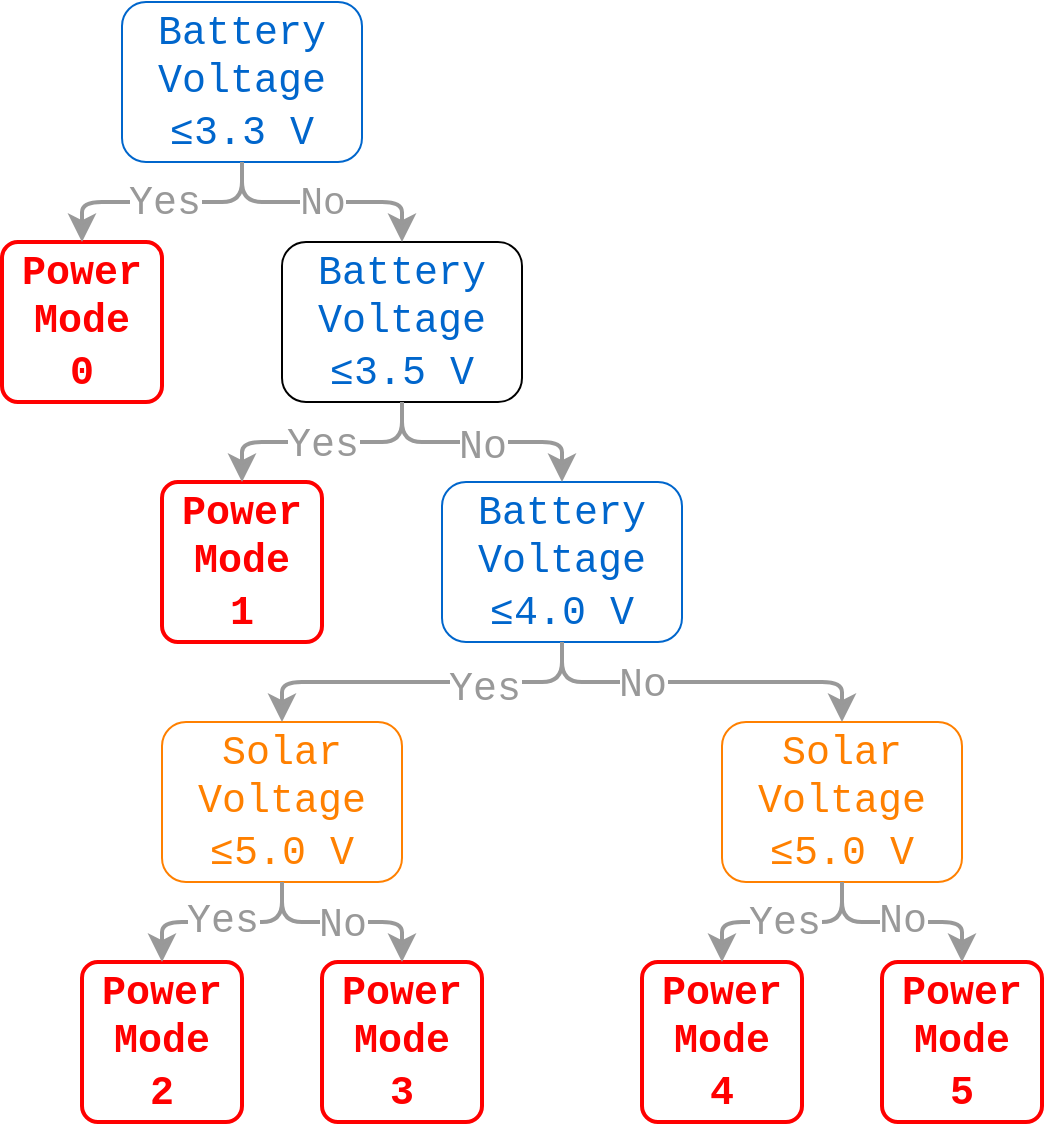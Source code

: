 <mxfile version="24.8.0">
  <diagram name="Page-1" id="YJ1gJco4E9joKAYn7xAS">
    <mxGraphModel dx="1257" dy="482" grid="1" gridSize="10" guides="1" tooltips="1" connect="1" arrows="1" fold="1" page="1" pageScale="1" pageWidth="1169" pageHeight="827" math="0" shadow="0">
      <root>
        <mxCell id="0" />
        <mxCell id="1" parent="0" />
        <mxCell id="ZzBclUYQci2NFeaBZxFk-1" value="&lt;font color=&quot;#0066cc&quot; face=&quot;Courier New&quot; style=&quot;font-size: 20px;&quot;&gt;Battery Voltage&lt;br&gt;&lt;/font&gt;&lt;div style=&quot;font-size: 20px;&quot;&gt;&lt;font color=&quot;#0066cc&quot; style=&quot;font-size: 20px;&quot;&gt;&lt;span style=&quot;background-color: initial;&quot;&gt;&lt;font style=&quot;font-size: 20px;&quot; face=&quot;Courier New&quot;&gt;≤&lt;/font&gt;&lt;/span&gt;&lt;font face=&quot;Courier New&quot; style=&quot;font-size: 20px;&quot;&gt;3.3 V&lt;/font&gt;&lt;/font&gt;&lt;/div&gt;" style="rounded=1;whiteSpace=wrap;html=1;strokeColor=#0066CC;" vertex="1" parent="1">
          <mxGeometry x="140" y="40" width="120" height="80" as="geometry" />
        </mxCell>
        <mxCell id="ZzBclUYQci2NFeaBZxFk-15" value="&lt;font color=&quot;#ff0000&quot; face=&quot;Courier New&quot; style=&quot;font-size: 20px;&quot;&gt;&lt;b&gt;Power&lt;/b&gt;&lt;/font&gt;&lt;div&gt;&lt;span style=&quot;font-size: 20px; font-family: &amp;quot;Courier New&amp;quot;; background-color: initial;&quot;&gt;&lt;b&gt;&lt;font color=&quot;#ff0000&quot;&gt;Mode&lt;/font&gt;&lt;/b&gt;&lt;/span&gt;&lt;div style=&quot;font-size: 20px;&quot;&gt;&lt;font face=&quot;Courier New&quot; color=&quot;#ff0000&quot;&gt;&lt;b&gt;0&lt;/b&gt;&lt;/font&gt;&lt;/div&gt;&lt;/div&gt;" style="whiteSpace=wrap;html=1;aspect=fixed;rounded=1;arcSize=10;strokeColor=#FF0000;strokeWidth=2;" vertex="1" parent="1">
          <mxGeometry x="80" y="160" width="80" height="80" as="geometry" />
        </mxCell>
        <mxCell id="ZzBclUYQci2NFeaBZxFk-16" value="&lt;font color=&quot;#ff0000&quot; face=&quot;Courier New&quot; style=&quot;font-size: 20px;&quot;&gt;&lt;b&gt;Power&lt;/b&gt;&lt;/font&gt;&lt;div&gt;&lt;span style=&quot;font-size: 20px; font-family: &amp;quot;Courier New&amp;quot;; background-color: initial;&quot;&gt;&lt;b&gt;&lt;font color=&quot;#ff0000&quot;&gt;Mode&lt;/font&gt;&lt;/b&gt;&lt;/span&gt;&lt;div style=&quot;font-size: 20px;&quot;&gt;&lt;font face=&quot;Courier New&quot; color=&quot;#ff0000&quot;&gt;&lt;b&gt;1&lt;/b&gt;&lt;/font&gt;&lt;/div&gt;&lt;/div&gt;" style="whiteSpace=wrap;html=1;aspect=fixed;rounded=1;arcSize=10;strokeColor=#FF0000;strokeWidth=2;" vertex="1" parent="1">
          <mxGeometry x="160" y="280" width="80" height="80" as="geometry" />
        </mxCell>
        <mxCell id="ZzBclUYQci2NFeaBZxFk-17" value="&lt;font color=&quot;#0066cc&quot; face=&quot;Courier New&quot; style=&quot;font-size: 20px;&quot;&gt;Battery Voltage&lt;br&gt;&lt;/font&gt;&lt;div style=&quot;font-size: 20px;&quot;&gt;&lt;font color=&quot;#0066cc&quot; style=&quot;font-size: 20px;&quot;&gt;&lt;span style=&quot;background-color: initial;&quot;&gt;&lt;font style=&quot;font-size: 20px;&quot; face=&quot;Courier New&quot;&gt;≤&lt;/font&gt;&lt;/span&gt;&lt;font face=&quot;Courier New&quot; style=&quot;font-size: 20px;&quot;&gt;3.5 V&lt;/font&gt;&lt;/font&gt;&lt;/div&gt;" style="rounded=1;whiteSpace=wrap;html=1;strokeColor=#000000;" vertex="1" parent="1">
          <mxGeometry x="220" y="160" width="120" height="80" as="geometry" />
        </mxCell>
        <mxCell id="ZzBclUYQci2NFeaBZxFk-18" value="&lt;font color=&quot;#0066cc&quot; face=&quot;Courier New&quot; style=&quot;font-size: 20px;&quot;&gt;Battery Voltage&lt;br&gt;&lt;/font&gt;&lt;div style=&quot;font-size: 20px;&quot;&gt;&lt;font color=&quot;#0066cc&quot; style=&quot;font-size: 20px;&quot;&gt;&lt;span style=&quot;background-color: initial;&quot;&gt;&lt;font style=&quot;font-size: 20px;&quot; face=&quot;Courier New&quot;&gt;≤&lt;/font&gt;&lt;/span&gt;&lt;font face=&quot;Courier New&quot; style=&quot;font-size: 20px;&quot;&gt;4.0 V&lt;/font&gt;&lt;/font&gt;&lt;/div&gt;" style="rounded=1;whiteSpace=wrap;html=1;strokeColor=#0066CC;" vertex="1" parent="1">
          <mxGeometry x="300" y="280" width="120" height="80" as="geometry" />
        </mxCell>
        <mxCell id="ZzBclUYQci2NFeaBZxFk-19" value="&lt;font color=&quot;#ff8000&quot; face=&quot;Courier New&quot; style=&quot;font-size: 20px;&quot;&gt;Solar Voltage&lt;br&gt;&lt;/font&gt;&lt;div style=&quot;font-size: 20px;&quot;&gt;&lt;font color=&quot;#ff8000&quot; style=&quot;font-size: 20px;&quot;&gt;&lt;span style=&quot;background-color: initial;&quot;&gt;&lt;font style=&quot;font-size: 20px;&quot; face=&quot;Courier New&quot;&gt;≤5.0&lt;/font&gt;&lt;/span&gt;&lt;font face=&quot;Courier New&quot; style=&quot;font-size: 20px;&quot;&gt;&amp;nbsp;V&lt;/font&gt;&lt;/font&gt;&lt;/div&gt;" style="rounded=1;whiteSpace=wrap;html=1;strokeColor=#FF8000;" vertex="1" parent="1">
          <mxGeometry x="160" y="400" width="120" height="80" as="geometry" />
        </mxCell>
        <mxCell id="ZzBclUYQci2NFeaBZxFk-20" value="&lt;font color=&quot;#ff8000&quot; face=&quot;Courier New&quot; style=&quot;font-size: 20px;&quot;&gt;Solar Voltage&lt;br&gt;&lt;/font&gt;&lt;div style=&quot;font-size: 20px;&quot;&gt;&lt;font color=&quot;#ff8000&quot; style=&quot;font-size: 20px;&quot;&gt;&lt;span style=&quot;background-color: initial;&quot;&gt;&lt;font style=&quot;font-size: 20px;&quot; face=&quot;Courier New&quot;&gt;≤5&lt;/font&gt;&lt;/span&gt;&lt;font face=&quot;Courier New&quot; style=&quot;font-size: 20px;&quot;&gt;.0 V&lt;/font&gt;&lt;/font&gt;&lt;/div&gt;" style="rounded=1;whiteSpace=wrap;html=1;strokeColor=#FF8000;" vertex="1" parent="1">
          <mxGeometry x="440" y="400" width="120" height="80" as="geometry" />
        </mxCell>
        <mxCell id="ZzBclUYQci2NFeaBZxFk-21" value="&lt;font color=&quot;#ff0000&quot; face=&quot;Courier New&quot; style=&quot;font-size: 20px;&quot;&gt;&lt;b&gt;Power&lt;/b&gt;&lt;/font&gt;&lt;div&gt;&lt;span style=&quot;font-size: 20px; font-family: &amp;quot;Courier New&amp;quot;; background-color: initial;&quot;&gt;&lt;b&gt;&lt;font color=&quot;#ff0000&quot;&gt;Mode&lt;/font&gt;&lt;/b&gt;&lt;/span&gt;&lt;div style=&quot;font-size: 20px;&quot;&gt;&lt;font face=&quot;Courier New&quot; color=&quot;#ff0000&quot;&gt;&lt;b&gt;2&lt;/b&gt;&lt;/font&gt;&lt;/div&gt;&lt;/div&gt;" style="whiteSpace=wrap;html=1;aspect=fixed;rounded=1;arcSize=10;strokeColor=#FF0000;strokeWidth=2;" vertex="1" parent="1">
          <mxGeometry x="120" y="520" width="80" height="80" as="geometry" />
        </mxCell>
        <mxCell id="ZzBclUYQci2NFeaBZxFk-22" value="&lt;font color=&quot;#ff0000&quot; face=&quot;Courier New&quot; style=&quot;font-size: 20px;&quot;&gt;&lt;b&gt;Power&lt;/b&gt;&lt;/font&gt;&lt;div&gt;&lt;span style=&quot;font-size: 20px; font-family: &amp;quot;Courier New&amp;quot;; background-color: initial;&quot;&gt;&lt;b&gt;&lt;font color=&quot;#ff0000&quot;&gt;Mode&lt;/font&gt;&lt;/b&gt;&lt;/span&gt;&lt;div style=&quot;font-size: 20px;&quot;&gt;&lt;font face=&quot;Courier New&quot; color=&quot;#ff0000&quot;&gt;&lt;b&gt;3&lt;/b&gt;&lt;/font&gt;&lt;/div&gt;&lt;/div&gt;" style="whiteSpace=wrap;html=1;aspect=fixed;rounded=1;arcSize=10;strokeColor=#FF0000;strokeWidth=2;" vertex="1" parent="1">
          <mxGeometry x="240" y="520" width="80" height="80" as="geometry" />
        </mxCell>
        <mxCell id="ZzBclUYQci2NFeaBZxFk-23" value="&lt;font color=&quot;#ff0000&quot; face=&quot;Courier New&quot; style=&quot;font-size: 20px;&quot;&gt;&lt;b&gt;Power&lt;/b&gt;&lt;/font&gt;&lt;div&gt;&lt;span style=&quot;font-size: 20px; font-family: &amp;quot;Courier New&amp;quot;; background-color: initial;&quot;&gt;&lt;b&gt;&lt;font color=&quot;#ff0000&quot;&gt;Mode&lt;/font&gt;&lt;/b&gt;&lt;/span&gt;&lt;div style=&quot;font-size: 20px;&quot;&gt;&lt;font color=&quot;#ff0000&quot; face=&quot;Courier New&quot; style=&quot;font-size: 20px;&quot;&gt;&lt;b&gt;4&lt;/b&gt;&lt;/font&gt;&lt;/div&gt;&lt;/div&gt;" style="whiteSpace=wrap;html=1;aspect=fixed;rounded=1;arcSize=10;strokeColor=#FF0000;strokeWidth=2;" vertex="1" parent="1">
          <mxGeometry x="400" y="520" width="80" height="80" as="geometry" />
        </mxCell>
        <mxCell id="ZzBclUYQci2NFeaBZxFk-24" value="&lt;font color=&quot;#ff0000&quot; face=&quot;Courier New&quot; style=&quot;font-size: 20px;&quot;&gt;&lt;b&gt;Power&lt;/b&gt;&lt;/font&gt;&lt;div&gt;&lt;span style=&quot;font-size: 20px; font-family: &amp;quot;Courier New&amp;quot;; background-color: initial;&quot;&gt;&lt;b&gt;&lt;font color=&quot;#ff0000&quot;&gt;Mode&lt;/font&gt;&lt;/b&gt;&lt;/span&gt;&lt;div style=&quot;font-size: 20px;&quot;&gt;&lt;font face=&quot;Courier New&quot; color=&quot;#ff0000&quot;&gt;&lt;b&gt;5&lt;/b&gt;&lt;/font&gt;&lt;/div&gt;&lt;/div&gt;" style="whiteSpace=wrap;html=1;aspect=fixed;rounded=1;arcSize=10;strokeColor=#FF0000;strokeWidth=2;" vertex="1" parent="1">
          <mxGeometry x="520" y="520" width="80" height="80" as="geometry" />
        </mxCell>
        <mxCell id="ZzBclUYQci2NFeaBZxFk-25" value="" style="edgeStyle=elbowEdgeStyle;elbow=vertical;endArrow=classic;html=1;curved=0;rounded=1;endSize=8;startSize=8;exitX=0.5;exitY=1;exitDx=0;exitDy=0;entryX=0.5;entryY=0;entryDx=0;entryDy=0;strokeColor=#999999;strokeWidth=2;" edge="1" parent="1" source="ZzBclUYQci2NFeaBZxFk-1" target="ZzBclUYQci2NFeaBZxFk-15">
          <mxGeometry width="50" height="50" relative="1" as="geometry">
            <mxPoint x="900" y="400" as="sourcePoint" />
            <mxPoint x="950" y="350" as="targetPoint" />
            <Array as="points">
              <mxPoint x="160" y="140" />
            </Array>
          </mxGeometry>
        </mxCell>
        <mxCell id="ZzBclUYQci2NFeaBZxFk-36" value="&lt;font color=&quot;#999999&quot; style=&quot;font-size: 20px;&quot; face=&quot;Courier New&quot;&gt;Yes&lt;/font&gt;" style="edgeLabel;html=1;align=center;verticalAlign=middle;resizable=0;points=[];" vertex="1" connectable="0" parent="ZzBclUYQci2NFeaBZxFk-25">
          <mxGeometry x="-0.371" relative="1" as="geometry">
            <mxPoint x="-22" as="offset" />
          </mxGeometry>
        </mxCell>
        <mxCell id="ZzBclUYQci2NFeaBZxFk-26" value="" style="edgeStyle=elbowEdgeStyle;elbow=vertical;endArrow=classic;html=1;curved=0;rounded=1;endSize=8;startSize=8;exitX=0.5;exitY=1;exitDx=0;exitDy=0;entryX=0.5;entryY=0;entryDx=0;entryDy=0;strokeColor=#999999;strokeWidth=2;" edge="1" parent="1" source="ZzBclUYQci2NFeaBZxFk-1" target="ZzBclUYQci2NFeaBZxFk-17">
          <mxGeometry width="50" height="50" relative="1" as="geometry">
            <mxPoint x="210" y="130" as="sourcePoint" />
            <mxPoint x="130" y="170" as="targetPoint" />
          </mxGeometry>
        </mxCell>
        <mxCell id="ZzBclUYQci2NFeaBZxFk-37" value="&lt;font color=&quot;#999999&quot; face=&quot;Courier New&quot; style=&quot;font-size: 19px;&quot;&gt;No&lt;/font&gt;" style="edgeLabel;html=1;align=center;verticalAlign=middle;resizable=0;points=[];" vertex="1" connectable="0" parent="ZzBclUYQci2NFeaBZxFk-26">
          <mxGeometry x="0.474" y="-1" relative="1" as="geometry">
            <mxPoint x="-29" as="offset" />
          </mxGeometry>
        </mxCell>
        <mxCell id="ZzBclUYQci2NFeaBZxFk-27" value="" style="edgeStyle=elbowEdgeStyle;elbow=vertical;endArrow=classic;html=1;curved=0;rounded=1;endSize=8;startSize=8;exitX=0.5;exitY=1;exitDx=0;exitDy=0;entryX=0.5;entryY=0;entryDx=0;entryDy=0;strokeColor=#999999;strokeWidth=2;" edge="1" parent="1" source="ZzBclUYQci2NFeaBZxFk-17" target="ZzBclUYQci2NFeaBZxFk-16">
          <mxGeometry width="50" height="50" relative="1" as="geometry">
            <mxPoint x="210" y="130" as="sourcePoint" />
            <mxPoint x="290" y="170" as="targetPoint" />
          </mxGeometry>
        </mxCell>
        <mxCell id="ZzBclUYQci2NFeaBZxFk-38" value="&lt;font color=&quot;#999999&quot; face=&quot;Courier New&quot; style=&quot;font-size: 20px;&quot;&gt;Yes&lt;/font&gt;" style="edgeLabel;html=1;align=center;verticalAlign=middle;resizable=0;points=[];" vertex="1" connectable="0" parent="ZzBclUYQci2NFeaBZxFk-27">
          <mxGeometry x="-0.235" y="1" relative="1" as="geometry">
            <mxPoint x="-14" as="offset" />
          </mxGeometry>
        </mxCell>
        <mxCell id="ZzBclUYQci2NFeaBZxFk-28" value="" style="edgeStyle=elbowEdgeStyle;elbow=vertical;endArrow=classic;html=1;curved=0;rounded=1;endSize=8;startSize=8;exitX=0.5;exitY=1;exitDx=0;exitDy=0;entryX=0.5;entryY=0;entryDx=0;entryDy=0;strokeColor=#999999;strokeWidth=2;" edge="1" parent="1" source="ZzBclUYQci2NFeaBZxFk-17" target="ZzBclUYQci2NFeaBZxFk-18">
          <mxGeometry width="50" height="50" relative="1" as="geometry">
            <mxPoint x="220" y="140" as="sourcePoint" />
            <mxPoint x="300" y="180" as="targetPoint" />
          </mxGeometry>
        </mxCell>
        <mxCell id="ZzBclUYQci2NFeaBZxFk-39" value="&lt;font face=&quot;Courier New&quot; style=&quot;font-size: 20px;&quot; color=&quot;#999999&quot;&gt;No&lt;/font&gt;" style="edgeLabel;html=1;align=center;verticalAlign=middle;resizable=0;points=[];" vertex="1" connectable="0" parent="ZzBclUYQci2NFeaBZxFk-28">
          <mxGeometry x="-0.104" y="-2" relative="1" as="geometry">
            <mxPoint x="6" as="offset" />
          </mxGeometry>
        </mxCell>
        <mxCell id="ZzBclUYQci2NFeaBZxFk-29" value="" style="edgeStyle=elbowEdgeStyle;elbow=vertical;endArrow=classic;html=1;curved=0;rounded=1;endSize=8;startSize=8;exitX=0.5;exitY=1;exitDx=0;exitDy=0;entryX=0.5;entryY=0;entryDx=0;entryDy=0;strokeColor=#999999;strokeWidth=2;" edge="1" parent="1" source="ZzBclUYQci2NFeaBZxFk-18" target="ZzBclUYQci2NFeaBZxFk-19">
          <mxGeometry width="50" height="50" relative="1" as="geometry">
            <mxPoint x="350" y="360" as="sourcePoint" />
            <mxPoint x="270" y="400" as="targetPoint" />
          </mxGeometry>
        </mxCell>
        <mxCell id="ZzBclUYQci2NFeaBZxFk-40" value="&lt;font style=&quot;font-size: 20px;&quot; face=&quot;Courier New&quot; color=&quot;#999999&quot;&gt;Yes&lt;/font&gt;" style="edgeLabel;html=1;align=center;verticalAlign=middle;resizable=0;points=[];" vertex="1" connectable="0" parent="ZzBclUYQci2NFeaBZxFk-29">
          <mxGeometry x="-0.072" y="3" relative="1" as="geometry">
            <mxPoint x="24" as="offset" />
          </mxGeometry>
        </mxCell>
        <mxCell id="ZzBclUYQci2NFeaBZxFk-30" value="" style="edgeStyle=elbowEdgeStyle;elbow=vertical;endArrow=classic;html=1;curved=0;rounded=1;endSize=8;startSize=8;exitX=0.5;exitY=1;exitDx=0;exitDy=0;entryX=0.5;entryY=0;entryDx=0;entryDy=0;strokeColor=#999999;strokeWidth=2;" edge="1" parent="1" source="ZzBclUYQci2NFeaBZxFk-18" target="ZzBclUYQci2NFeaBZxFk-20">
          <mxGeometry width="50" height="50" relative="1" as="geometry">
            <mxPoint x="300" y="260" as="sourcePoint" />
            <mxPoint x="220" y="300" as="targetPoint" />
          </mxGeometry>
        </mxCell>
        <mxCell id="ZzBclUYQci2NFeaBZxFk-41" value="&lt;font style=&quot;font-size: 20px;&quot; face=&quot;Courier New&quot; color=&quot;#999999&quot;&gt;No&lt;/font&gt;" style="edgeLabel;html=1;align=center;verticalAlign=middle;resizable=0;points=[];" vertex="1" connectable="0" parent="ZzBclUYQci2NFeaBZxFk-30">
          <mxGeometry x="-0.1" y="-1" relative="1" as="geometry">
            <mxPoint x="-21" as="offset" />
          </mxGeometry>
        </mxCell>
        <mxCell id="ZzBclUYQci2NFeaBZxFk-31" value="" style="edgeStyle=elbowEdgeStyle;elbow=vertical;endArrow=classic;html=1;curved=0;rounded=1;endSize=8;startSize=8;exitX=0.5;exitY=1;exitDx=0;exitDy=0;entryX=0.5;entryY=0;entryDx=0;entryDy=0;strokeColor=#999999;strokeWidth=2;" edge="1" parent="1" source="ZzBclUYQci2NFeaBZxFk-20" target="ZzBclUYQci2NFeaBZxFk-23">
          <mxGeometry width="50" height="50" relative="1" as="geometry">
            <mxPoint x="510" y="480" as="sourcePoint" />
            <mxPoint x="650" y="520" as="targetPoint" />
          </mxGeometry>
        </mxCell>
        <mxCell id="ZzBclUYQci2NFeaBZxFk-44" value="&lt;font face=&quot;Courier New&quot; style=&quot;font-size: 20px;&quot; color=&quot;#999999&quot;&gt;Yes&lt;/font&gt;" style="edgeLabel;html=1;align=center;verticalAlign=middle;resizable=0;points=[];" vertex="1" connectable="0" parent="ZzBclUYQci2NFeaBZxFk-31">
          <mxGeometry x="0.27" y="1" relative="1" as="geometry">
            <mxPoint x="14" y="-1" as="offset" />
          </mxGeometry>
        </mxCell>
        <mxCell id="ZzBclUYQci2NFeaBZxFk-32" value="" style="edgeStyle=elbowEdgeStyle;elbow=vertical;endArrow=classic;html=1;curved=0;rounded=1;endSize=8;startSize=8;exitX=0.5;exitY=1;exitDx=0;exitDy=0;entryX=0.5;entryY=0;entryDx=0;entryDy=0;strokeColor=#999999;strokeWidth=2;" edge="1" parent="1" source="ZzBclUYQci2NFeaBZxFk-20" target="ZzBclUYQci2NFeaBZxFk-24">
          <mxGeometry width="50" height="50" relative="1" as="geometry">
            <mxPoint x="510" y="490" as="sourcePoint" />
            <mxPoint x="570" y="530" as="targetPoint" />
            <Array as="points">
              <mxPoint x="540" y="500" />
            </Array>
          </mxGeometry>
        </mxCell>
        <mxCell id="ZzBclUYQci2NFeaBZxFk-45" value="&lt;font color=&quot;#999999&quot; style=&quot;font-size: 20px;&quot; face=&quot;Courier New&quot;&gt;No&lt;/font&gt;" style="edgeLabel;html=1;align=center;verticalAlign=middle;resizable=0;points=[];" vertex="1" connectable="0" parent="ZzBclUYQci2NFeaBZxFk-32">
          <mxGeometry x="-0.201" y="1" relative="1" as="geometry">
            <mxPoint x="10" as="offset" />
          </mxGeometry>
        </mxCell>
        <mxCell id="ZzBclUYQci2NFeaBZxFk-33" value="" style="edgeStyle=elbowEdgeStyle;elbow=vertical;endArrow=classic;html=1;curved=0;rounded=1;endSize=8;startSize=8;entryX=0.5;entryY=0;entryDx=0;entryDy=0;exitX=0.5;exitY=1;exitDx=0;exitDy=0;strokeColor=#999999;strokeWidth=2;" edge="1" parent="1" source="ZzBclUYQci2NFeaBZxFk-19" target="ZzBclUYQci2NFeaBZxFk-21">
          <mxGeometry width="50" height="50" relative="1" as="geometry">
            <mxPoint x="220" y="490" as="sourcePoint" />
            <mxPoint x="150" y="520" as="targetPoint" />
          </mxGeometry>
        </mxCell>
        <mxCell id="ZzBclUYQci2NFeaBZxFk-42" value="&lt;font color=&quot;#999999&quot; style=&quot;font-size: 20px;&quot; face=&quot;Courier New&quot;&gt;Yes&lt;/font&gt;" style="edgeLabel;html=1;align=center;verticalAlign=middle;resizable=0;points=[];" vertex="1" connectable="0" parent="ZzBclUYQci2NFeaBZxFk-33">
          <mxGeometry x="-0.203" y="-1" relative="1" as="geometry">
            <mxPoint x="-10" as="offset" />
          </mxGeometry>
        </mxCell>
        <mxCell id="ZzBclUYQci2NFeaBZxFk-34" value="" style="edgeStyle=elbowEdgeStyle;elbow=vertical;endArrow=classic;html=1;curved=0;rounded=1;endSize=8;startSize=8;entryX=0.5;entryY=0;entryDx=0;entryDy=0;exitX=0.5;exitY=1;exitDx=0;exitDy=0;strokeColor=#999999;strokeWidth=2;" edge="1" parent="1" source="ZzBclUYQci2NFeaBZxFk-19" target="ZzBclUYQci2NFeaBZxFk-22">
          <mxGeometry width="50" height="50" relative="1" as="geometry">
            <mxPoint x="230" y="490" as="sourcePoint" />
            <mxPoint x="170" y="530" as="targetPoint" />
          </mxGeometry>
        </mxCell>
        <mxCell id="ZzBclUYQci2NFeaBZxFk-43" value="&lt;font face=&quot;Courier New&quot; style=&quot;font-size: 20px;&quot; color=&quot;#999999&quot;&gt;No&lt;/font&gt;" style="edgeLabel;html=1;align=center;verticalAlign=middle;resizable=0;points=[];" vertex="1" connectable="0" parent="ZzBclUYQci2NFeaBZxFk-34">
          <mxGeometry x="0.305" y="-1" relative="1" as="geometry">
            <mxPoint x="-16" as="offset" />
          </mxGeometry>
        </mxCell>
      </root>
    </mxGraphModel>
  </diagram>
</mxfile>
